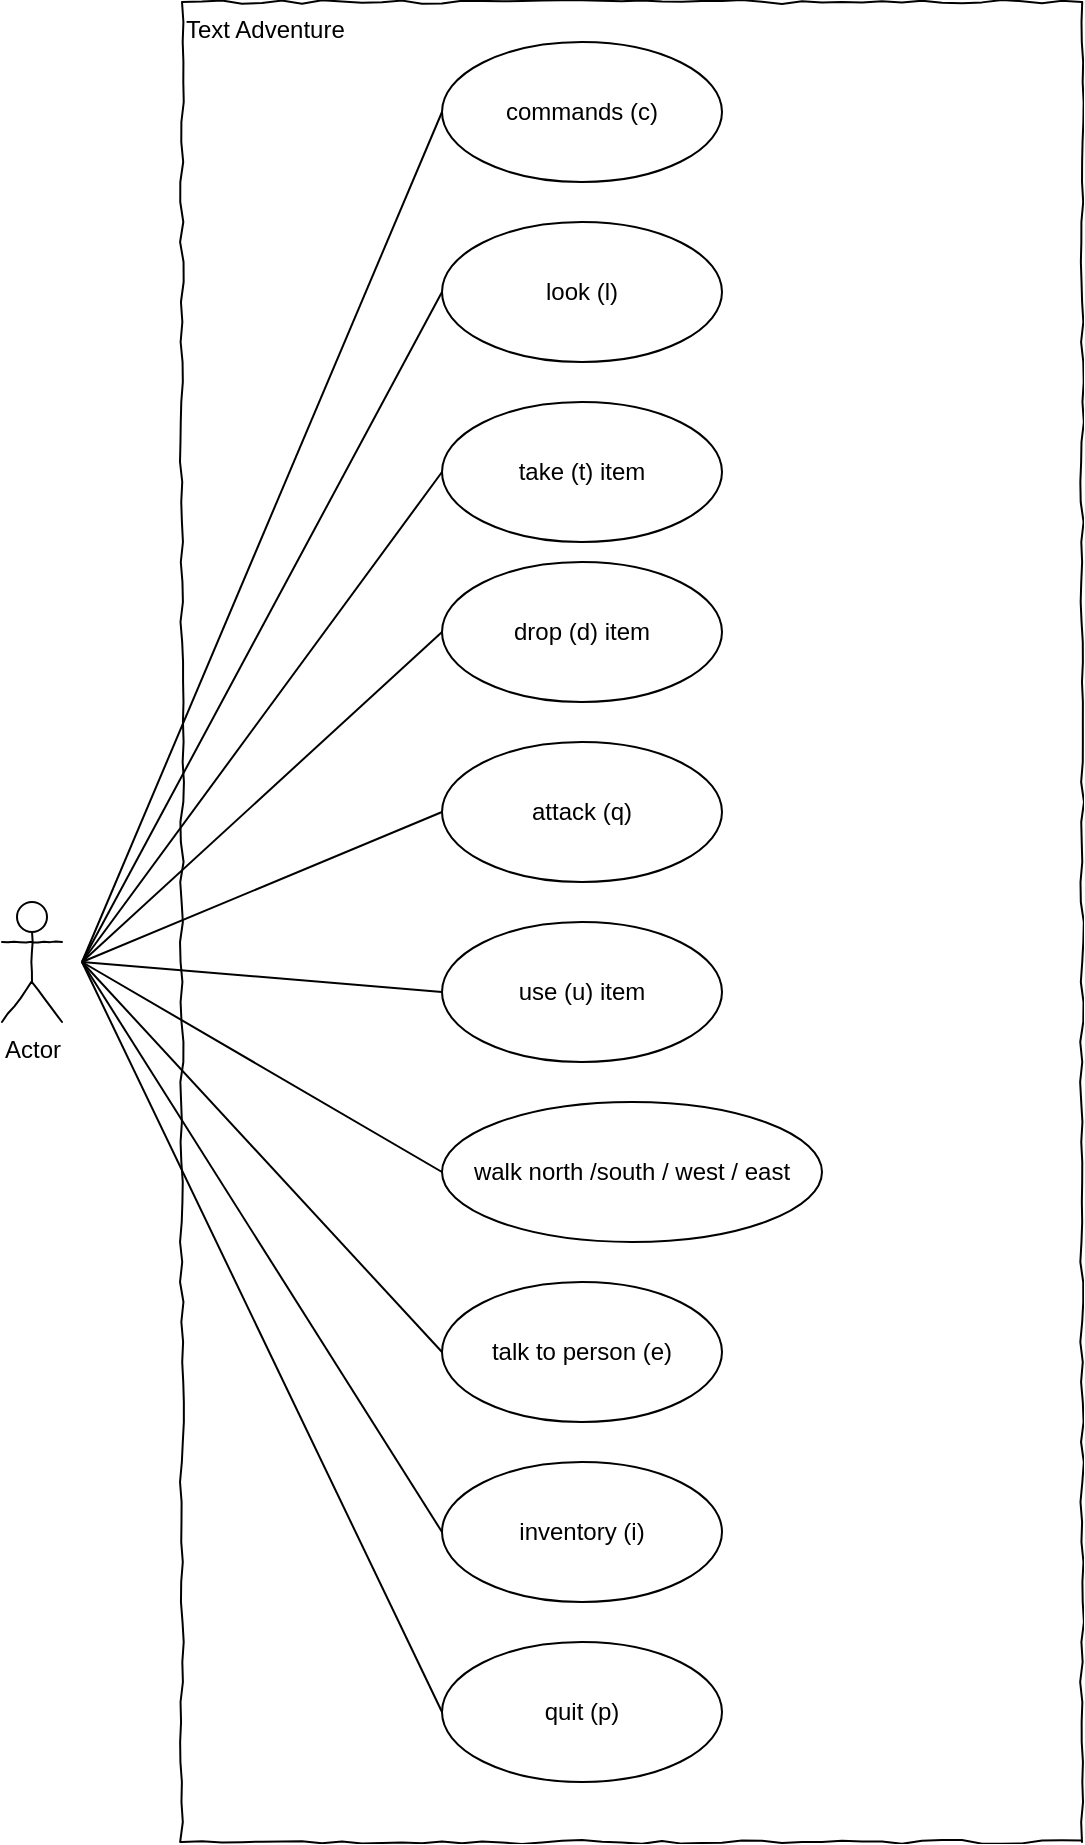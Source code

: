 <mxfile version="13.4.1" type="device"><diagram id="rLSn-KdCEXKYZTksXlZC" name="Page-1"><mxGraphModel dx="1422" dy="794" grid="1" gridSize="10" guides="1" tooltips="1" connect="1" arrows="1" fold="1" page="1" pageScale="1" pageWidth="1169" pageHeight="1654" math="0" shadow="0"><root><mxCell id="0"/><mxCell id="1" parent="0"/><mxCell id="k0lDTbpSX53KHQLTWqQt-22" value="&lt;div style=&quot;text-align: left&quot;&gt;&lt;span&gt;Text Adventure&lt;/span&gt;&lt;/div&gt;" style="rounded=0;whiteSpace=wrap;html=1;shadow=0;glass=0;comic=1;strokeColor=#000000;labelPosition=center;verticalLabelPosition=middle;align=left;verticalAlign=top;absoluteArcSize=1;arcSize=50;" vertex="1" parent="1"><mxGeometry x="170" y="20" width="450" height="920" as="geometry"/></mxCell><mxCell id="k0lDTbpSX53KHQLTWqQt-1" value="Actor" style="shape=umlActor;verticalLabelPosition=bottom;labelBackgroundColor=#ffffff;verticalAlign=top;html=1;rounded=1;shadow=0;comic=1;strokeWidth=1;comic=1" vertex="1" parent="1"><mxGeometry x="80" y="470" width="30" height="60" as="geometry"/></mxCell><mxCell id="k0lDTbpSX53KHQLTWqQt-2" value="commands (c)" style="ellipse;whiteSpace=wrap;html=1;rounded=1;shadow=0;strokeWidth=1;comic=1;" vertex="1" parent="1"><mxGeometry x="300" y="40" width="140" height="70" as="geometry"/></mxCell><mxCell id="k0lDTbpSX53KHQLTWqQt-3" value="look (l)&lt;span style=&quot;color: rgba(0 , 0 , 0 , 0) ; font-family: monospace ; font-size: 0px&quot;&gt;CmxGraphModel%3E%3Croot%3E%3CmxCell%20id%3D%220%22%2F%3E%3CmxCell%20id%3D%221%22%20parent%3D%220%22%2F%3E%3CmxCell%20id%3D%222%22%20value%3D%22commands%20(c)%22%20style%3D%22ellipse%3BwhiteSpace%3Dwrap%3Bhtml%3D1%3Brounded%3D1%3Bshadow%3D0%3BstrokeWidth%3D1%3Bcomic%3D1%3B%22%20vertex%3D%221%22%20parent%3D%221%22%3E%3CmxGeometry%20x%3D%22270%22%20y%3D%22160%22%20width%3D%22140%22%20height%3D%2270%22%20as%3D%22geometry%22%2F%3E%3C%2FmxCell%3E%3C%2Froot%3E%3C%2FmxGraphModel%3&lt;/span&gt;" style="ellipse;whiteSpace=wrap;html=1;rounded=1;shadow=0;strokeWidth=1;comic=1;" vertex="1" parent="1"><mxGeometry x="300" y="130" width="140" height="70" as="geometry"/></mxCell><mxCell id="k0lDTbpSX53KHQLTWqQt-4" value="inventory (i)" style="ellipse;whiteSpace=wrap;html=1;rounded=1;shadow=0;strokeWidth=1;comic=1;" vertex="1" parent="1"><mxGeometry x="300" y="750" width="140" height="70" as="geometry"/></mxCell><mxCell id="k0lDTbpSX53KHQLTWqQt-5" value="take (t) item" style="ellipse;whiteSpace=wrap;html=1;rounded=1;shadow=0;strokeWidth=1;comic=1;" vertex="1" parent="1"><mxGeometry x="300" y="220" width="140" height="70" as="geometry"/></mxCell><mxCell id="k0lDTbpSX53KHQLTWqQt-6" value="drop (d) item" style="ellipse;whiteSpace=wrap;html=1;rounded=1;shadow=0;strokeWidth=1;comic=1;" vertex="1" parent="1"><mxGeometry x="300" y="300" width="140" height="70" as="geometry"/></mxCell><mxCell id="k0lDTbpSX53KHQLTWqQt-7" value="attack (q)" style="ellipse;whiteSpace=wrap;html=1;rounded=1;shadow=0;strokeWidth=1;comic=1;" vertex="1" parent="1"><mxGeometry x="300" y="390" width="140" height="70" as="geometry"/></mxCell><mxCell id="k0lDTbpSX53KHQLTWqQt-8" value="use (u) item" style="ellipse;whiteSpace=wrap;html=1;rounded=1;shadow=0;strokeWidth=1;comic=1;" vertex="1" parent="1"><mxGeometry x="300" y="480" width="140" height="70" as="geometry"/></mxCell><mxCell id="k0lDTbpSX53KHQLTWqQt-9" value="walk north /south / west / east" style="ellipse;whiteSpace=wrap;html=1;rounded=1;shadow=0;strokeWidth=1;comic=1;" vertex="1" parent="1"><mxGeometry x="300" y="570" width="190" height="70" as="geometry"/></mxCell><mxCell id="k0lDTbpSX53KHQLTWqQt-10" value="talk to person (e)" style="ellipse;whiteSpace=wrap;html=1;rounded=1;shadow=0;strokeWidth=1;comic=1;" vertex="1" parent="1"><mxGeometry x="300" y="660" width="140" height="70" as="geometry"/></mxCell><mxCell id="k0lDTbpSX53KHQLTWqQt-11" value="quit (p)" style="ellipse;whiteSpace=wrap;html=1;rounded=1;shadow=0;strokeWidth=1;comic=1;" vertex="1" parent="1"><mxGeometry x="300" y="840" width="140" height="70" as="geometry"/></mxCell><mxCell id="k0lDTbpSX53KHQLTWqQt-12" value="" style="endArrow=none;html=1;entryX=0;entryY=0.5;entryDx=0;entryDy=0;" edge="1" parent="1" target="k0lDTbpSX53KHQLTWqQt-2"><mxGeometry width="50" height="50" relative="1" as="geometry"><mxPoint x="120" y="500" as="sourcePoint"/><mxPoint x="570" y="380" as="targetPoint"/></mxGeometry></mxCell><mxCell id="k0lDTbpSX53KHQLTWqQt-13" value="" style="endArrow=none;html=1;entryX=0;entryY=0.5;entryDx=0;entryDy=0;" edge="1" parent="1" target="k0lDTbpSX53KHQLTWqQt-5"><mxGeometry width="50" height="50" relative="1" as="geometry"><mxPoint x="120" y="500" as="sourcePoint"/><mxPoint x="220" y="85" as="targetPoint"/></mxGeometry></mxCell><mxCell id="k0lDTbpSX53KHQLTWqQt-14" value="" style="endArrow=none;html=1;entryX=0;entryY=0.5;entryDx=0;entryDy=0;" edge="1" parent="1" target="k0lDTbpSX53KHQLTWqQt-3"><mxGeometry width="50" height="50" relative="1" as="geometry"><mxPoint x="120" y="500" as="sourcePoint"/><mxPoint x="230" y="95" as="targetPoint"/></mxGeometry></mxCell><mxCell id="k0lDTbpSX53KHQLTWqQt-15" value="" style="endArrow=none;html=1;entryX=0;entryY=0.5;entryDx=0;entryDy=0;" edge="1" parent="1" target="k0lDTbpSX53KHQLTWqQt-6"><mxGeometry width="50" height="50" relative="1" as="geometry"><mxPoint x="120" y="500" as="sourcePoint"/><mxPoint x="240" y="105" as="targetPoint"/></mxGeometry></mxCell><mxCell id="k0lDTbpSX53KHQLTWqQt-16" value="" style="endArrow=none;html=1;entryX=0;entryY=0.5;entryDx=0;entryDy=0;" edge="1" parent="1" target="k0lDTbpSX53KHQLTWqQt-7"><mxGeometry width="50" height="50" relative="1" as="geometry"><mxPoint x="120" y="500" as="sourcePoint"/><mxPoint x="250" y="115" as="targetPoint"/></mxGeometry></mxCell><mxCell id="k0lDTbpSX53KHQLTWqQt-17" value="" style="endArrow=none;html=1;exitX=0;exitY=0.5;exitDx=0;exitDy=0;" edge="1" parent="1" source="k0lDTbpSX53KHQLTWqQt-8"><mxGeometry width="50" height="50" relative="1" as="geometry"><mxPoint x="170" y="550" as="sourcePoint"/><mxPoint x="120" y="500" as="targetPoint"/></mxGeometry></mxCell><mxCell id="k0lDTbpSX53KHQLTWqQt-18" value="" style="endArrow=none;html=1;entryX=0;entryY=0.5;entryDx=0;entryDy=0;" edge="1" parent="1" target="k0lDTbpSX53KHQLTWqQt-9"><mxGeometry width="50" height="50" relative="1" as="geometry"><mxPoint x="120" y="500" as="sourcePoint"/><mxPoint x="270" y="135" as="targetPoint"/></mxGeometry></mxCell><mxCell id="k0lDTbpSX53KHQLTWqQt-19" value="" style="endArrow=none;html=1;exitX=0;exitY=0.5;exitDx=0;exitDy=0;" edge="1" parent="1" source="k0lDTbpSX53KHQLTWqQt-10"><mxGeometry width="50" height="50" relative="1" as="geometry"><mxPoint x="190" y="570" as="sourcePoint"/><mxPoint x="120" y="500" as="targetPoint"/></mxGeometry></mxCell><mxCell id="k0lDTbpSX53KHQLTWqQt-20" value="" style="endArrow=none;html=1;exitX=0;exitY=0.5;exitDx=0;exitDy=0;" edge="1" parent="1" source="k0lDTbpSX53KHQLTWqQt-4"><mxGeometry width="50" height="50" relative="1" as="geometry"><mxPoint x="200" y="580" as="sourcePoint"/><mxPoint x="120" y="500" as="targetPoint"/></mxGeometry></mxCell><mxCell id="k0lDTbpSX53KHQLTWqQt-21" value="" style="endArrow=none;html=1;entryX=0;entryY=0.5;entryDx=0;entryDy=0;" edge="1" parent="1" target="k0lDTbpSX53KHQLTWqQt-11"><mxGeometry width="50" height="50" relative="1" as="geometry"><mxPoint x="120" y="500" as="sourcePoint"/><mxPoint x="300" y="165" as="targetPoint"/></mxGeometry></mxCell></root></mxGraphModel></diagram></mxfile>